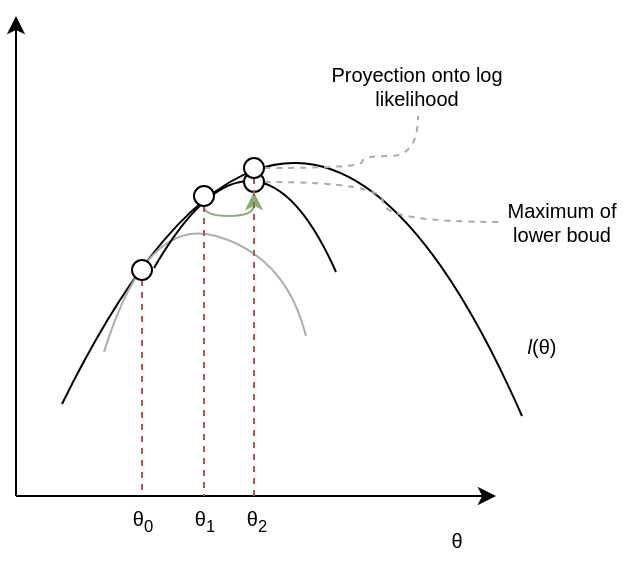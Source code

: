 <mxfile version="17.5.0" type="device"><diagram id="pnUG3xPzY7ldjk-KtBu8" name="Page-1"><mxGraphModel dx="313" dy="474" grid="1" gridSize="10" guides="1" tooltips="1" connect="1" arrows="1" fold="1" page="1" pageScale="1" pageWidth="827" pageHeight="1169" math="0" shadow="0"><root><mxCell id="0"/><mxCell id="1" parent="0"/><mxCell id="fvmw8SCDOu7vlap87Vin-1" value="" style="endArrow=classic;html=1;rounded=0;endFill=1;" edge="1" parent="1"><mxGeometry width="50" height="50" relative="1" as="geometry"><mxPoint x="257" y="440" as="sourcePoint"/><mxPoint x="497" y="440" as="targetPoint"/></mxGeometry></mxCell><mxCell id="fvmw8SCDOu7vlap87Vin-2" value="" style="endArrow=classic;html=1;rounded=0;endFill=1;" edge="1" parent="1"><mxGeometry width="50" height="50" relative="1" as="geometry"><mxPoint x="257" y="440" as="sourcePoint"/><mxPoint x="257" y="200" as="targetPoint"/></mxGeometry></mxCell><mxCell id="fvmw8SCDOu7vlap87Vin-3" value="" style="endArrow=none;html=1;curved=1;" edge="1" parent="1"><mxGeometry width="50" height="50" relative="1" as="geometry"><mxPoint x="510" y="400" as="sourcePoint"/><mxPoint x="280" y="394" as="targetPoint"/><Array as="points"><mxPoint x="400" y="150"/></Array></mxGeometry></mxCell><mxCell id="fvmw8SCDOu7vlap87Vin-21" value="" style="endArrow=none;html=1;curved=1;fillColor=#f5f5f5;strokeColor=#ADADAD;" edge="1" parent="1"><mxGeometry width="50" height="50" relative="1" as="geometry"><mxPoint x="402" y="360" as="sourcePoint"/><mxPoint x="301" y="368" as="targetPoint"/><Array as="points"><mxPoint x="392" y="320"/><mxPoint x="322" y="300"/></Array></mxGeometry></mxCell><mxCell id="fvmw8SCDOu7vlap87Vin-53" style="edgeStyle=orthogonalEdgeStyle;curved=1;orthogonalLoop=1;jettySize=auto;html=1;dashed=1;fontSize=10;startArrow=none;startFill=0;endArrow=none;endFill=0;strokeColor=#b85450;fillColor=#f8cecc;" edge="1" parent="1" source="fvmw8SCDOu7vlap87Vin-22"><mxGeometry relative="1" as="geometry"><mxPoint x="320" y="440" as="targetPoint"/></mxGeometry></mxCell><mxCell id="fvmw8SCDOu7vlap87Vin-22" value="" style="ellipse;whiteSpace=wrap;html=1;fontSize=10;" vertex="1" parent="1"><mxGeometry x="315" y="322" width="10" height="10" as="geometry"/></mxCell><mxCell id="fvmw8SCDOu7vlap87Vin-23" value="θ&lt;sub&gt;0&lt;/sub&gt;" style="text;html=1;strokeColor=none;fillColor=none;align=center;verticalAlign=middle;whiteSpace=wrap;rounded=0;fontSize=10;" vertex="1" parent="1"><mxGeometry x="312.5" y="440" width="15" height="24" as="geometry"/></mxCell><mxCell id="fvmw8SCDOu7vlap87Vin-24" value="&lt;i&gt;l&lt;/i&gt;(θ)" style="text;html=1;strokeColor=none;fillColor=none;align=center;verticalAlign=middle;whiteSpace=wrap;rounded=0;fontSize=10;" vertex="1" parent="1"><mxGeometry x="490" y="350" width="60" height="30" as="geometry"/></mxCell><mxCell id="fvmw8SCDOu7vlap87Vin-25" value="θ" style="text;html=1;strokeColor=none;fillColor=none;align=center;verticalAlign=middle;whiteSpace=wrap;rounded=0;fontSize=10;" vertex="1" parent="1"><mxGeometry x="470" y="450" width="15" height="24" as="geometry"/></mxCell><mxCell id="fvmw8SCDOu7vlap87Vin-30" value="Maximum of lower boud" style="text;html=1;strokeColor=none;fillColor=none;align=center;verticalAlign=middle;whiteSpace=wrap;rounded=0;fontSize=10;" vertex="1" parent="1"><mxGeometry x="500" y="288" width="60" height="30" as="geometry"/></mxCell><mxCell id="fvmw8SCDOu7vlap87Vin-32" value="Proyection onto log likelihood" style="text;html=1;strokeColor=none;fillColor=none;align=center;verticalAlign=middle;whiteSpace=wrap;rounded=0;fontSize=10;" vertex="1" parent="1"><mxGeometry x="400" y="220" width="115" height="30" as="geometry"/></mxCell><mxCell id="fvmw8SCDOu7vlap87Vin-41" value="θ&lt;sub&gt;1&lt;/sub&gt;" style="text;html=1;strokeColor=none;fillColor=none;align=center;verticalAlign=middle;whiteSpace=wrap;rounded=0;fontSize=10;" vertex="1" parent="1"><mxGeometry x="343.5" y="440" width="15" height="24" as="geometry"/></mxCell><mxCell id="fvmw8SCDOu7vlap87Vin-44" value="" style="endArrow=none;html=1;curved=1;" edge="1" parent="1"><mxGeometry width="50" height="50" relative="1" as="geometry"><mxPoint x="417" y="328" as="sourcePoint"/><mxPoint x="326" y="326" as="targetPoint"/><Array as="points"><mxPoint x="377" y="238"/></Array></mxGeometry></mxCell><mxCell id="fvmw8SCDOu7vlap87Vin-46" style="edgeStyle=orthogonalEdgeStyle;curved=1;orthogonalLoop=1;jettySize=auto;html=1;entryX=0.5;entryY=1;entryDx=0;entryDy=0;fontSize=10;startArrow=none;startFill=0;endArrow=classic;endFill=1;strokeColor=#82b366;fillColor=#d5e8d4;" edge="1" parent="1" source="fvmw8SCDOu7vlap87Vin-27" target="fvmw8SCDOu7vlap87Vin-45"><mxGeometry relative="1" as="geometry"><Array as="points"><mxPoint x="351" y="300"/><mxPoint x="376" y="300"/></Array></mxGeometry></mxCell><mxCell id="fvmw8SCDOu7vlap87Vin-51" style="edgeStyle=orthogonalEdgeStyle;curved=1;orthogonalLoop=1;jettySize=auto;html=1;dashed=1;fontSize=10;startArrow=none;startFill=0;endArrow=none;endFill=0;strokeColor=#b85450;fillColor=#f8cecc;" edge="1" parent="1" source="fvmw8SCDOu7vlap87Vin-27"><mxGeometry relative="1" as="geometry"><mxPoint x="351" y="440" as="targetPoint"/></mxGeometry></mxCell><mxCell id="fvmw8SCDOu7vlap87Vin-27" value="" style="ellipse;whiteSpace=wrap;html=1;fontSize=10;" vertex="1" parent="1"><mxGeometry x="346" y="285" width="10" height="10" as="geometry"/></mxCell><mxCell id="fvmw8SCDOu7vlap87Vin-50" style="edgeStyle=orthogonalEdgeStyle;curved=1;orthogonalLoop=1;jettySize=auto;html=1;entryX=0;entryY=0.5;entryDx=0;entryDy=0;dashed=1;fontSize=10;startArrow=none;startFill=0;endArrow=none;endFill=0;strokeColor=#ABABAB;" edge="1" parent="1" source="fvmw8SCDOu7vlap87Vin-45" target="fvmw8SCDOu7vlap87Vin-30"><mxGeometry relative="1" as="geometry"/></mxCell><mxCell id="fvmw8SCDOu7vlap87Vin-45" value="" style="ellipse;whiteSpace=wrap;html=1;fontSize=10;" vertex="1" parent="1"><mxGeometry x="371" y="278" width="10" height="10" as="geometry"/></mxCell><mxCell id="fvmw8SCDOu7vlap87Vin-49" style="edgeStyle=orthogonalEdgeStyle;curved=1;orthogonalLoop=1;jettySize=auto;html=1;fontSize=10;startArrow=none;startFill=0;endArrow=none;endFill=0;strokeColor=#ABABAB;dashed=1;" edge="1" parent="1" source="fvmw8SCDOu7vlap87Vin-47" target="fvmw8SCDOu7vlap87Vin-32"><mxGeometry relative="1" as="geometry"><Array as="points"><mxPoint x="430" y="276"/><mxPoint x="430" y="270"/><mxPoint x="458" y="270"/></Array></mxGeometry></mxCell><mxCell id="fvmw8SCDOu7vlap87Vin-52" style="edgeStyle=orthogonalEdgeStyle;curved=1;orthogonalLoop=1;jettySize=auto;html=1;dashed=1;fontSize=10;startArrow=none;startFill=0;endArrow=none;endFill=0;strokeColor=#b85450;fillColor=#f8cecc;" edge="1" parent="1" source="fvmw8SCDOu7vlap87Vin-47"><mxGeometry relative="1" as="geometry"><mxPoint x="376" y="440" as="targetPoint"/></mxGeometry></mxCell><mxCell id="fvmw8SCDOu7vlap87Vin-47" value="" style="ellipse;whiteSpace=wrap;html=1;fontSize=10;" vertex="1" parent="1"><mxGeometry x="371" y="271" width="10" height="10" as="geometry"/></mxCell><mxCell id="fvmw8SCDOu7vlap87Vin-48" value="θ&lt;sub&gt;2&lt;/sub&gt;" style="text;html=1;strokeColor=none;fillColor=none;align=center;verticalAlign=middle;whiteSpace=wrap;rounded=0;fontSize=10;" vertex="1" parent="1"><mxGeometry x="370" y="440" width="15" height="24" as="geometry"/></mxCell></root></mxGraphModel></diagram></mxfile>